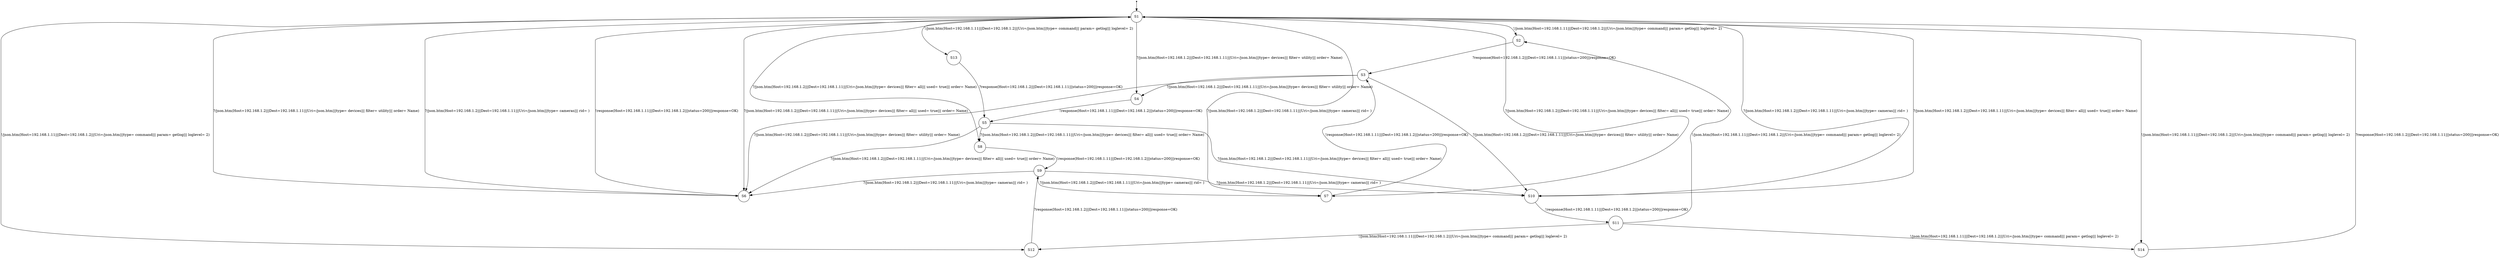 digraph LTS {
S00[shape=point]
S1[label=S1,shape=circle];
S2[label=S2,shape=circle];
S3[label=S3,shape=circle];
S4[label=S4,shape=circle];
S5[label=S5,shape=circle];
S6[label=S6,shape=circle];
S7[label=S7,shape=circle];
S8[label=S8,shape=circle];
S9[label=S9,shape=circle];
S10[label=S10,shape=circle];
S11[label=S11,shape=circle];
S12[label=S12,shape=circle];
S13[label=S13,shape=circle];
S14[label=S14,shape=circle];
S00 -> S1
S1 -> S2[label ="!/json.htm(Host=192.168.1.11|||Dest=192.168.1.2|||Uri=/json.htm|||type= command||| param= getlog||| loglevel= 2)"];
S1 -> S4[label ="?/json.htm(Host=192.168.1.2|||Dest=192.168.1.11|||Uri=/json.htm|||type= devices||| filter= utility||| order= Name)"];
S1 -> S6[label ="?/json.htm(Host=192.168.1.2|||Dest=192.168.1.11|||Uri=/json.htm|||type= devices||| filter= utility||| order= Name)"];
S1 -> S6[label ="?/json.htm(Host=192.168.1.2|||Dest=192.168.1.11|||Uri=/json.htm|||type= cameras||| rid= )"];
S1 -> S6[label ="?/json.htm(Host=192.168.1.2|||Dest=192.168.1.11|||Uri=/json.htm|||type= devices||| filter= all||| used= true||| order= Name)"];
S1 -> S7[label ="?/json.htm(Host=192.168.1.2|||Dest=192.168.1.11|||Uri=/json.htm|||type= cameras||| rid= )"];
S1 -> S7[label ="?/json.htm(Host=192.168.1.2|||Dest=192.168.1.11|||Uri=/json.htm|||type= devices||| filter= all||| used= true||| order= Name)"];
S1 -> S8[label ="?/json.htm(Host=192.168.1.2|||Dest=192.168.1.11|||Uri=/json.htm|||type= devices||| filter= all||| used= true||| order= Name)"];
S1 -> S10[label ="?/json.htm(Host=192.168.1.2|||Dest=192.168.1.11|||Uri=/json.htm|||type= cameras||| rid= )"];
S1 -> S10[label ="?/json.htm(Host=192.168.1.2|||Dest=192.168.1.11|||Uri=/json.htm|||type= devices||| filter= all||| used= true||| order= Name)"];
S1 -> S12[label ="!/json.htm(Host=192.168.1.11|||Dest=192.168.1.2|||Uri=/json.htm|||type= command||| param= getlog||| loglevel= 2)"];
S1 -> S13[label ="!/json.htm(Host=192.168.1.11|||Dest=192.168.1.2|||Uri=/json.htm|||type= command||| param= getlog||| loglevel= 2)"];
S1 -> S14[label ="!/json.htm(Host=192.168.1.11|||Dest=192.168.1.2|||Uri=/json.htm|||type= command||| param= getlog||| loglevel= 2)"];
S2 -> S3[label ="?response(Host=192.168.1.2|||Dest=192.168.1.11|||status=200|||response=OK)"];
S3 -> S4[label ="?/json.htm(Host=192.168.1.2|||Dest=192.168.1.11|||Uri=/json.htm|||type= devices||| filter= utility||| order= Name)"];
S3 -> S6[label ="?/json.htm(Host=192.168.1.2|||Dest=192.168.1.11|||Uri=/json.htm|||type= devices||| filter= utility||| order= Name)"];
S3 -> S10[label ="?/json.htm(Host=192.168.1.2|||Dest=192.168.1.11|||Uri=/json.htm|||type= devices||| filter= utility||| order= Name)"];
S4 -> S5[label ="!response(Host=192.168.1.11|||Dest=192.168.1.2|||status=200|||response=OK)"];
S5 -> S6[label ="?/json.htm(Host=192.168.1.2|||Dest=192.168.1.11|||Uri=/json.htm|||type= devices||| filter= all||| used= true||| order= Name)"];
S5 -> S8[label ="?/json.htm(Host=192.168.1.2|||Dest=192.168.1.11|||Uri=/json.htm|||type= devices||| filter= all||| used= true||| order= Name)"];
S5 -> S10[label ="?/json.htm(Host=192.168.1.2|||Dest=192.168.1.11|||Uri=/json.htm|||type= devices||| filter= all||| used= true||| order= Name)"];
S6 -> S1[label ="!response(Host=192.168.1.11|||Dest=192.168.1.2|||status=200|||response=OK)"];
S7 -> S3[label ="!response(Host=192.168.1.11|||Dest=192.168.1.2|||status=200|||response=OK)"];
S8 -> S9[label ="!response(Host=192.168.1.11|||Dest=192.168.1.2|||status=200|||response=OK)"];
S9 -> S6[label ="?/json.htm(Host=192.168.1.2|||Dest=192.168.1.11|||Uri=/json.htm|||type= cameras||| rid= )"];
S9 -> S7[label ="?/json.htm(Host=192.168.1.2|||Dest=192.168.1.11|||Uri=/json.htm|||type= cameras||| rid= )"];
S9 -> S10[label ="?/json.htm(Host=192.168.1.2|||Dest=192.168.1.11|||Uri=/json.htm|||type= cameras||| rid= )"];
S10 -> S11[label ="!response(Host=192.168.1.11|||Dest=192.168.1.2|||status=200|||response=OK)"];
S11 -> S2[label ="!/json.htm(Host=192.168.1.11|||Dest=192.168.1.2|||Uri=/json.htm|||type= command||| param= getlog||| loglevel= 2)"];
S11 -> S12[label ="!/json.htm(Host=192.168.1.11|||Dest=192.168.1.2|||Uri=/json.htm|||type= command||| param= getlog||| loglevel= 2)"];
S11 -> S14[label ="!/json.htm(Host=192.168.1.11|||Dest=192.168.1.2|||Uri=/json.htm|||type= command||| param= getlog||| loglevel= 2)"];
S12 -> S9[label ="?response(Host=192.168.1.2|||Dest=192.168.1.11|||status=200|||response=OK)"];
S13 -> S5[label ="?response(Host=192.168.1.2|||Dest=192.168.1.11|||status=200|||response=OK)"];
S14 -> S1[label ="?response(Host=192.168.1.2|||Dest=192.168.1.11|||status=200|||response=OK)"];
}
